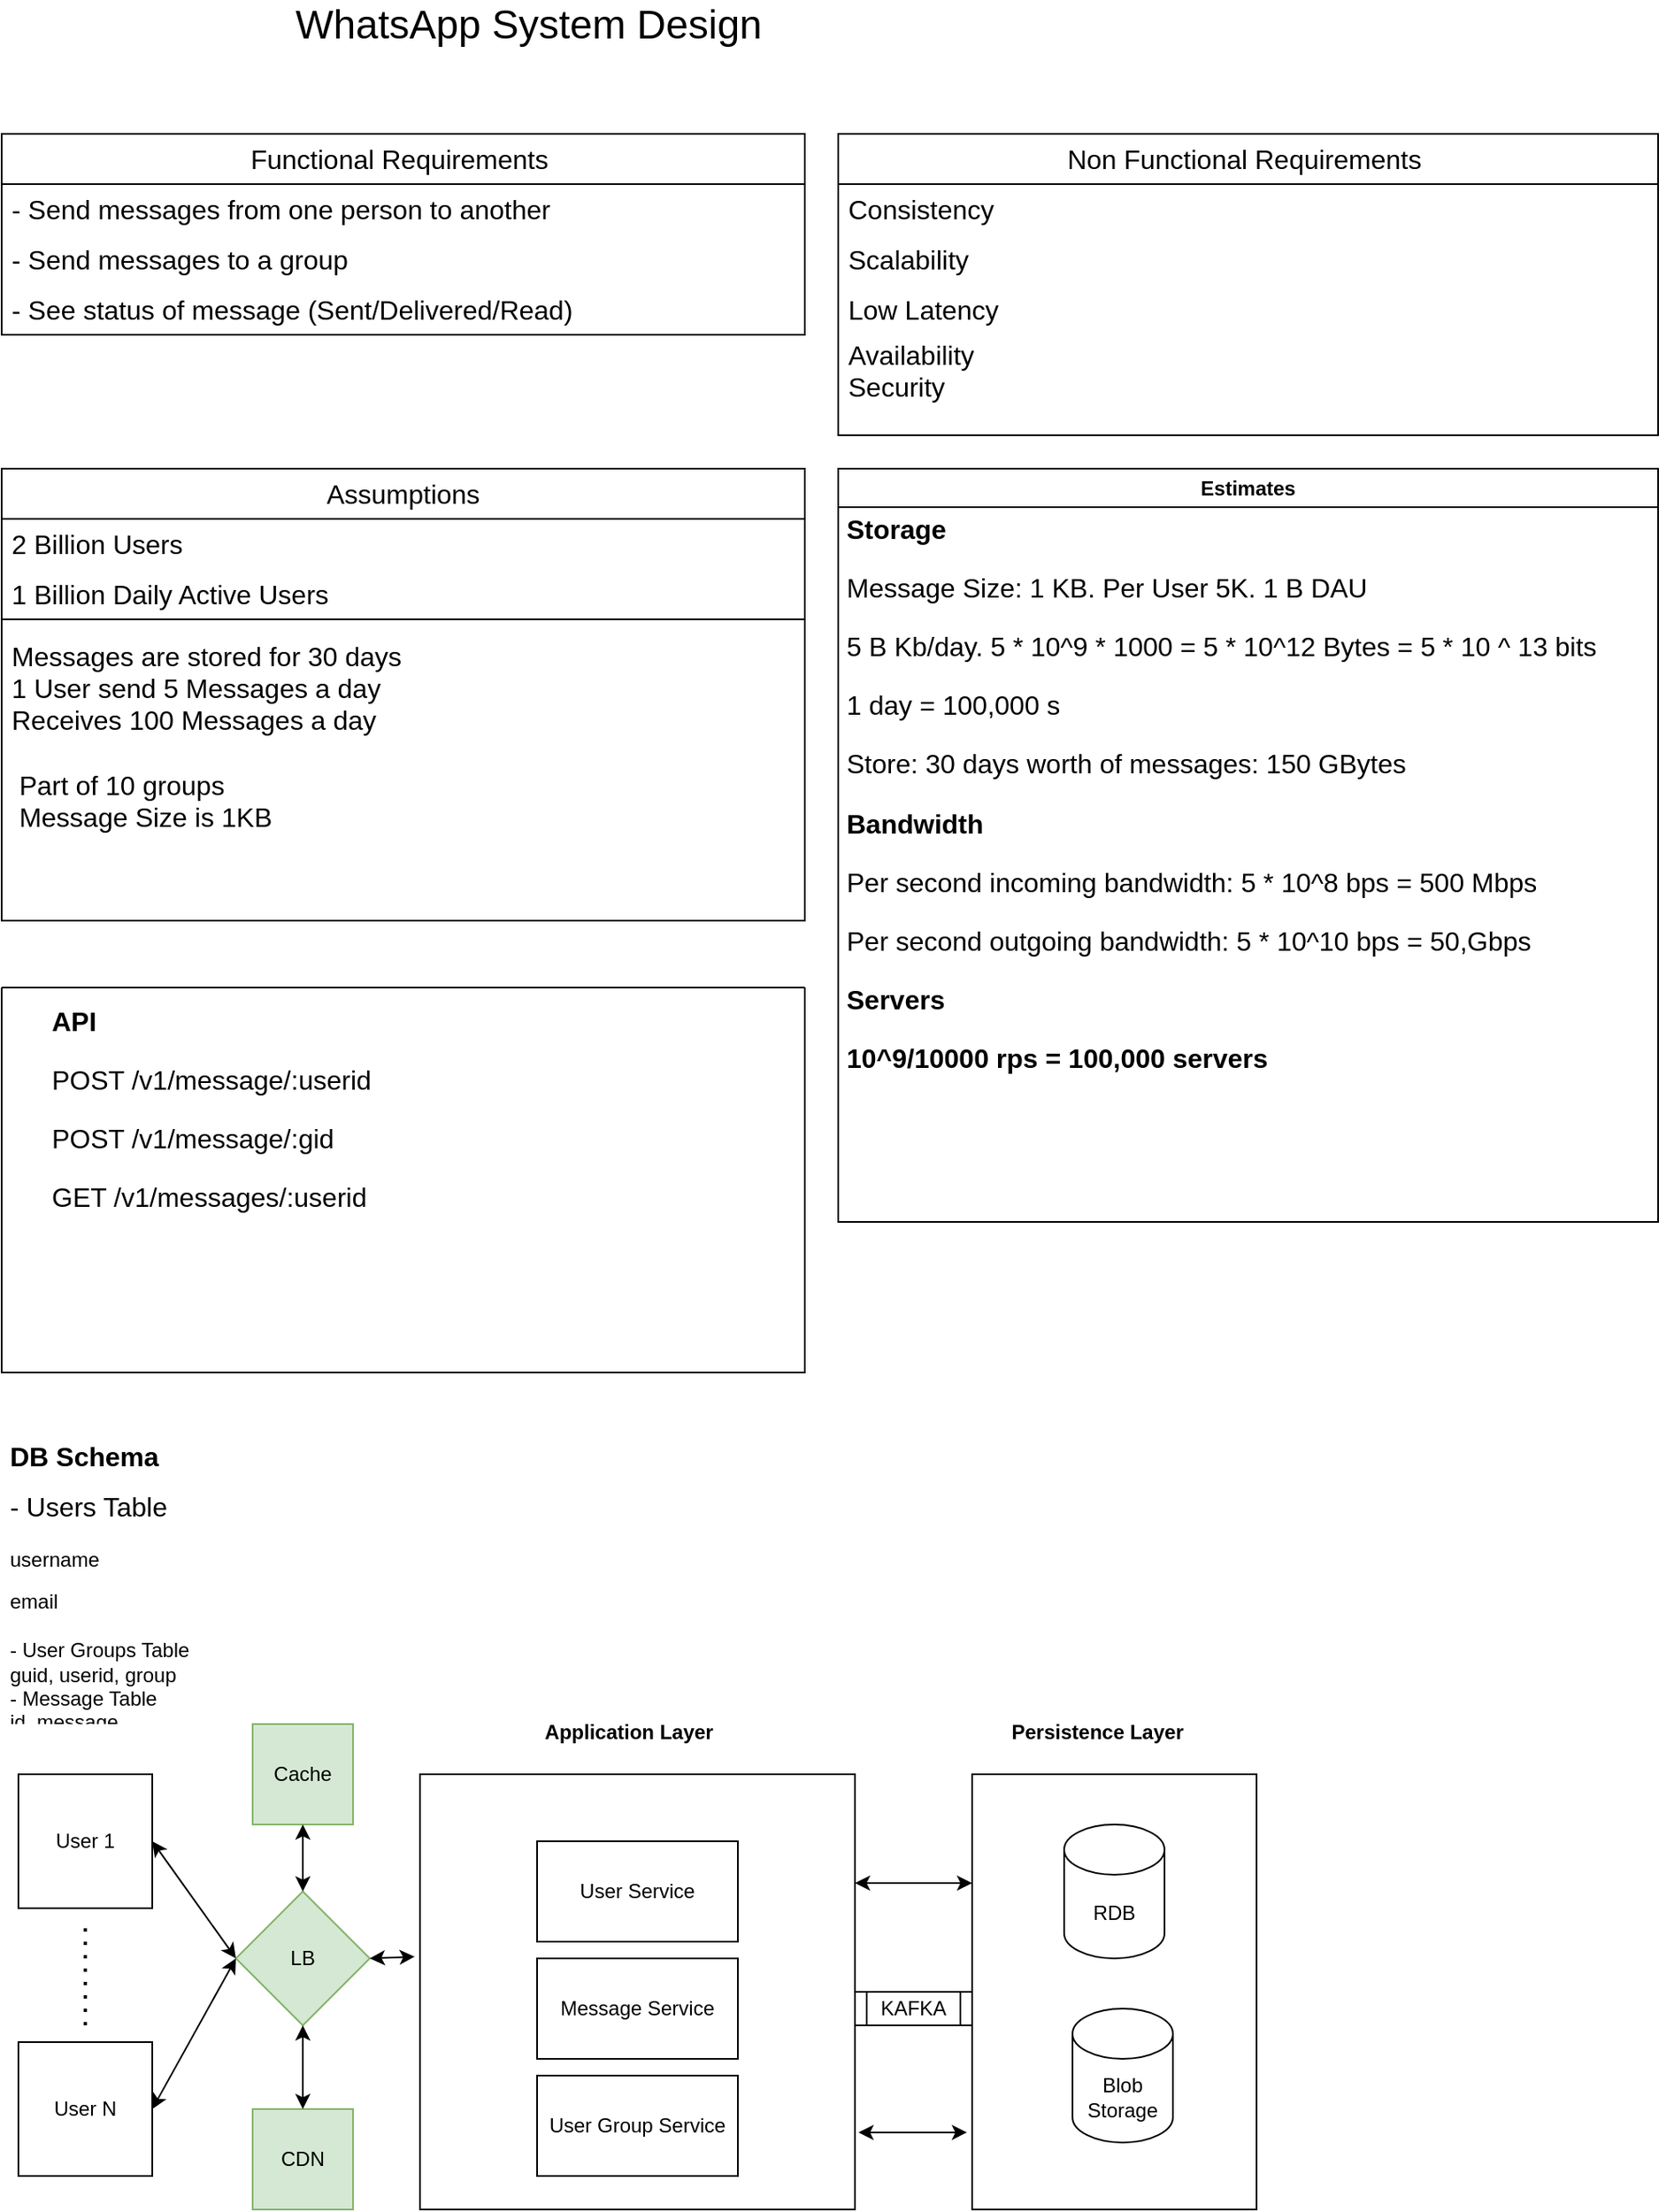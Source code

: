 <mxfile version="22.0.8" type="device">
  <diagram name="Page-1" id="htFCysOncU4eErCBTmEX">
    <mxGraphModel dx="954" dy="647" grid="1" gridSize="10" guides="1" tooltips="1" connect="1" arrows="1" fold="1" page="1" pageScale="1" pageWidth="850" pageHeight="1100" math="0" shadow="0">
      <root>
        <mxCell id="0" />
        <mxCell id="1" parent="0" />
        <mxCell id="RxtHRBdmFdkH2Ec5A_Ft-28" value="" style="rounded=0;whiteSpace=wrap;html=1;" vertex="1" parent="1">
          <mxGeometry x="70" y="410" width="480" height="180" as="geometry" />
        </mxCell>
        <mxCell id="RxtHRBdmFdkH2Ec5A_Ft-1" value="&lt;font style=&quot;font-size: 24px;&quot;&gt;WhatsApp System Design&lt;/font&gt;" style="text;html=1;strokeColor=none;fillColor=none;align=center;verticalAlign=middle;whiteSpace=wrap;rounded=0;" vertex="1" parent="1">
          <mxGeometry x="190" y="40" width="390" height="30" as="geometry" />
        </mxCell>
        <mxCell id="RxtHRBdmFdkH2Ec5A_Ft-8" value="Functional Requirements&amp;nbsp;" style="swimlane;fontStyle=0;childLayout=stackLayout;horizontal=1;startSize=30;horizontalStack=0;resizeParent=1;resizeParentMax=0;resizeLast=0;collapsible=1;marginBottom=0;whiteSpace=wrap;html=1;fontSize=16;" vertex="1" parent="1">
          <mxGeometry x="70" y="120" width="480" height="120" as="geometry" />
        </mxCell>
        <mxCell id="RxtHRBdmFdkH2Ec5A_Ft-9" value="- Send messages from one person to another" style="text;strokeColor=none;fillColor=none;align=left;verticalAlign=middle;spacingLeft=4;spacingRight=4;overflow=hidden;points=[[0,0.5],[1,0.5]];portConstraint=eastwest;rotatable=0;whiteSpace=wrap;html=1;fontSize=16;" vertex="1" parent="RxtHRBdmFdkH2Ec5A_Ft-8">
          <mxGeometry y="30" width="480" height="30" as="geometry" />
        </mxCell>
        <mxCell id="RxtHRBdmFdkH2Ec5A_Ft-10" value="- Send messages to a group" style="text;strokeColor=none;fillColor=none;align=left;verticalAlign=middle;spacingLeft=4;spacingRight=4;overflow=hidden;points=[[0,0.5],[1,0.5]];portConstraint=eastwest;rotatable=0;whiteSpace=wrap;html=1;fontSize=16;" vertex="1" parent="RxtHRBdmFdkH2Ec5A_Ft-8">
          <mxGeometry y="60" width="480" height="30" as="geometry" />
        </mxCell>
        <mxCell id="RxtHRBdmFdkH2Ec5A_Ft-11" value="- See status of message (Sent/Delivered/Read)" style="text;strokeColor=none;fillColor=none;align=left;verticalAlign=middle;spacingLeft=4;spacingRight=4;overflow=hidden;points=[[0,0.5],[1,0.5]];portConstraint=eastwest;rotatable=0;whiteSpace=wrap;html=1;fontSize=16;" vertex="1" parent="RxtHRBdmFdkH2Ec5A_Ft-8">
          <mxGeometry y="90" width="480" height="30" as="geometry" />
        </mxCell>
        <mxCell id="RxtHRBdmFdkH2Ec5A_Ft-12" style="edgeStyle=orthogonalEdgeStyle;rounded=0;orthogonalLoop=1;jettySize=auto;html=1;exitX=1;exitY=0.5;exitDx=0;exitDy=0;" edge="1" parent="RxtHRBdmFdkH2Ec5A_Ft-8" source="RxtHRBdmFdkH2Ec5A_Ft-10" target="RxtHRBdmFdkH2Ec5A_Ft-10">
          <mxGeometry relative="1" as="geometry" />
        </mxCell>
        <mxCell id="RxtHRBdmFdkH2Ec5A_Ft-13" value="Non Functional Requirements&amp;nbsp;" style="swimlane;fontStyle=0;childLayout=stackLayout;horizontal=1;startSize=30;horizontalStack=0;resizeParent=1;resizeParentMax=0;resizeLast=0;collapsible=1;marginBottom=0;whiteSpace=wrap;html=1;fontSize=16;" vertex="1" parent="1">
          <mxGeometry x="570" y="120" width="490" height="180" as="geometry" />
        </mxCell>
        <mxCell id="RxtHRBdmFdkH2Ec5A_Ft-14" value="Consistency" style="text;strokeColor=none;fillColor=none;align=left;verticalAlign=middle;spacingLeft=4;spacingRight=4;overflow=hidden;points=[[0,0.5],[1,0.5]];portConstraint=eastwest;rotatable=0;whiteSpace=wrap;html=1;fontSize=16;" vertex="1" parent="RxtHRBdmFdkH2Ec5A_Ft-13">
          <mxGeometry y="30" width="490" height="30" as="geometry" />
        </mxCell>
        <mxCell id="RxtHRBdmFdkH2Ec5A_Ft-15" value="Scalability" style="text;strokeColor=none;fillColor=none;align=left;verticalAlign=middle;spacingLeft=4;spacingRight=4;overflow=hidden;points=[[0,0.5],[1,0.5]];portConstraint=eastwest;rotatable=0;whiteSpace=wrap;html=1;fontSize=16;" vertex="1" parent="RxtHRBdmFdkH2Ec5A_Ft-13">
          <mxGeometry y="60" width="490" height="30" as="geometry" />
        </mxCell>
        <mxCell id="RxtHRBdmFdkH2Ec5A_Ft-18" value="Low Latency" style="text;strokeColor=none;fillColor=none;align=left;verticalAlign=middle;spacingLeft=4;spacingRight=4;overflow=hidden;points=[[0,0.5],[1,0.5]];portConstraint=eastwest;rotatable=0;whiteSpace=wrap;html=1;fontSize=16;" vertex="1" parent="RxtHRBdmFdkH2Ec5A_Ft-13">
          <mxGeometry y="90" width="490" height="30" as="geometry" />
        </mxCell>
        <mxCell id="RxtHRBdmFdkH2Ec5A_Ft-16" value="Availability&lt;br&gt;Security&lt;br&gt;&lt;br&gt;" style="text;strokeColor=none;fillColor=none;align=left;verticalAlign=middle;spacingLeft=4;spacingRight=4;overflow=hidden;points=[[0,0.5],[1,0.5]];portConstraint=eastwest;rotatable=0;whiteSpace=wrap;html=1;fontSize=16;" vertex="1" parent="RxtHRBdmFdkH2Ec5A_Ft-13">
          <mxGeometry y="120" width="490" height="60" as="geometry" />
        </mxCell>
        <mxCell id="RxtHRBdmFdkH2Ec5A_Ft-17" style="edgeStyle=orthogonalEdgeStyle;rounded=0;orthogonalLoop=1;jettySize=auto;html=1;exitX=1;exitY=0.5;exitDx=0;exitDy=0;" edge="1" parent="RxtHRBdmFdkH2Ec5A_Ft-13" source="RxtHRBdmFdkH2Ec5A_Ft-15" target="RxtHRBdmFdkH2Ec5A_Ft-15">
          <mxGeometry relative="1" as="geometry" />
        </mxCell>
        <mxCell id="RxtHRBdmFdkH2Ec5A_Ft-22" value="Assumptions" style="swimlane;fontStyle=0;childLayout=stackLayout;horizontal=1;startSize=30;horizontalStack=0;resizeParent=1;resizeParentMax=0;resizeLast=0;collapsible=1;marginBottom=0;whiteSpace=wrap;html=1;fontSize=16;" vertex="1" parent="1">
          <mxGeometry x="70" y="320" width="480" height="90" as="geometry" />
        </mxCell>
        <mxCell id="RxtHRBdmFdkH2Ec5A_Ft-23" value="2 Billion Users" style="text;strokeColor=none;fillColor=none;align=left;verticalAlign=middle;spacingLeft=4;spacingRight=4;overflow=hidden;points=[[0,0.5],[1,0.5]];portConstraint=eastwest;rotatable=0;whiteSpace=wrap;html=1;fontSize=16;" vertex="1" parent="RxtHRBdmFdkH2Ec5A_Ft-22">
          <mxGeometry y="30" width="480" height="30" as="geometry" />
        </mxCell>
        <mxCell id="RxtHRBdmFdkH2Ec5A_Ft-24" value="1 Billion Daily Active Users" style="text;strokeColor=none;fillColor=none;align=left;verticalAlign=middle;spacingLeft=4;spacingRight=4;overflow=hidden;points=[[0,0.5],[1,0.5]];portConstraint=eastwest;rotatable=0;whiteSpace=wrap;html=1;fontSize=16;" vertex="1" parent="RxtHRBdmFdkH2Ec5A_Ft-22">
          <mxGeometry y="60" width="480" height="30" as="geometry" />
        </mxCell>
        <mxCell id="RxtHRBdmFdkH2Ec5A_Ft-26" style="edgeStyle=orthogonalEdgeStyle;rounded=0;orthogonalLoop=1;jettySize=auto;html=1;exitX=1;exitY=0.5;exitDx=0;exitDy=0;" edge="1" parent="RxtHRBdmFdkH2Ec5A_Ft-22" source="RxtHRBdmFdkH2Ec5A_Ft-24" target="RxtHRBdmFdkH2Ec5A_Ft-24">
          <mxGeometry relative="1" as="geometry" />
        </mxCell>
        <mxCell id="RxtHRBdmFdkH2Ec5A_Ft-27" value="Estimates" style="swimlane;whiteSpace=wrap;html=1;" vertex="1" parent="1">
          <mxGeometry x="570" y="320" width="490" height="450" as="geometry" />
        </mxCell>
        <mxCell id="RxtHRBdmFdkH2Ec5A_Ft-30" value="&lt;h1 style=&quot;font-size: 16px;&quot;&gt;&lt;font style=&quot;font-size: 16px;&quot;&gt;Storage&lt;/font&gt;&lt;/h1&gt;&lt;p style=&quot;font-size: 16px;&quot;&gt;Message Size: 1 KB. Per User 5K. 1 B DAU&lt;/p&gt;&lt;p style=&quot;font-size: 16px;&quot;&gt;5 B Kb/day. 5 * 10^9 * 1000 = 5 * 10^12 Bytes = 5 * &lt;span style=&quot;white-space: pre;&quot;&gt;10 ^ 13 bits&lt;/span&gt;&lt;/p&gt;&lt;p style=&quot;font-size: 16px;&quot;&gt;&lt;span style=&quot;white-space: pre;&quot;&gt;1 day = 100,000 s&amp;nbsp;&lt;/span&gt;&lt;/p&gt;&lt;p style=&quot;font-size: 16px;&quot;&gt;&lt;span style=&quot;white-space: pre;&quot;&gt;Store: 30 days worth of messages: 150 GBytes&lt;/span&gt;&lt;/p&gt;&lt;p style=&quot;font-size: 16px;&quot;&gt;&lt;span style=&quot;white-space: pre;&quot;&gt;&lt;b&gt;Bandwidth&lt;/b&gt;&lt;/span&gt;&lt;/p&gt;&lt;p style=&quot;font-size: 16px;&quot;&gt;&lt;span style=&quot;white-space: pre;&quot;&gt;Per second incoming bandwidth: 5 * 10^8 bps = 500 Mbps&lt;/span&gt;&lt;/p&gt;&lt;p style=&quot;font-size: 16px;&quot;&gt;&lt;span style=&quot;white-space: pre;&quot;&gt;Per second outgoing bandwidth: 5 * 10^10 bps = 50,Gbps&lt;/span&gt;&lt;/p&gt;&lt;p style=&quot;font-size: 16px;&quot;&gt;&lt;span style=&quot;white-space: pre;&quot;&gt;&lt;b&gt;Servers&lt;/b&gt;&lt;/span&gt;&lt;/p&gt;&lt;p style=&quot;font-size: 16px;&quot;&gt;&lt;span style=&quot;white-space: pre;&quot;&gt;&lt;b&gt;10^9/10000 rps = 100,000 servers&lt;/b&gt;&lt;/span&gt;&lt;/p&gt;&lt;p style=&quot;font-size: 16px;&quot;&gt;&lt;span style=&quot;white-space: pre;&quot;&gt;&lt;b&gt;&lt;br&gt;&lt;/b&gt;&lt;/span&gt;&lt;/p&gt;" style="text;html=1;strokeColor=none;fillColor=none;spacing=5;spacingTop=-20;whiteSpace=wrap;overflow=hidden;rounded=0;" vertex="1" parent="RxtHRBdmFdkH2Ec5A_Ft-27">
          <mxGeometry y="26" width="490" height="374" as="geometry" />
        </mxCell>
        <mxCell id="RxtHRBdmFdkH2Ec5A_Ft-25" value="Messages are stored for 30 days&lt;br&gt;1 User send 5 Messages a day&lt;br&gt;Receives 100 Messages a day&lt;br&gt;&lt;br&gt;&amp;nbsp;Part of 10 groups&lt;br&gt;&amp;nbsp;Message Size is 1KB" style="text;strokeColor=none;fillColor=none;align=left;verticalAlign=middle;spacingLeft=4;spacingRight=4;overflow=hidden;points=[[0,0.5],[1,0.5]];portConstraint=eastwest;rotatable=0;whiteSpace=wrap;html=1;fontSize=16;" vertex="1" parent="1">
          <mxGeometry x="70" y="410" width="480" height="140" as="geometry" />
        </mxCell>
        <mxCell id="RxtHRBdmFdkH2Ec5A_Ft-33" value="" style="swimlane;startSize=0;" vertex="1" parent="1">
          <mxGeometry x="70" y="630" width="480" height="230" as="geometry" />
        </mxCell>
        <mxCell id="RxtHRBdmFdkH2Ec5A_Ft-34" value="&lt;h1 style=&quot;font-size: 16px;&quot;&gt;API&lt;/h1&gt;&lt;p style=&quot;font-size: 16px;&quot;&gt;POST /v1/message/:userid&lt;/p&gt;&lt;p style=&quot;font-size: 16px;&quot;&gt;POST /v1/message/:gid&lt;/p&gt;&lt;p style=&quot;font-size: 16px;&quot;&gt;GET /v1/messages/:userid&lt;/p&gt;&lt;p style=&quot;font-size: 16px;&quot;&gt;&amp;nbsp;&lt;/p&gt;" style="text;html=1;strokeColor=none;fillColor=none;spacing=5;spacingTop=-20;whiteSpace=wrap;overflow=hidden;rounded=0;" vertex="1" parent="RxtHRBdmFdkH2Ec5A_Ft-33">
          <mxGeometry x="25" y="10" width="330" height="190" as="geometry" />
        </mxCell>
        <mxCell id="RxtHRBdmFdkH2Ec5A_Ft-36" value="User 1" style="whiteSpace=wrap;html=1;aspect=fixed;" vertex="1" parent="1">
          <mxGeometry x="80" y="1100" width="80" height="80" as="geometry" />
        </mxCell>
        <mxCell id="RxtHRBdmFdkH2Ec5A_Ft-37" value="User N" style="whiteSpace=wrap;html=1;aspect=fixed;" vertex="1" parent="1">
          <mxGeometry x="80" y="1260" width="80" height="80" as="geometry" />
        </mxCell>
        <mxCell id="RxtHRBdmFdkH2Ec5A_Ft-38" value="" style="endArrow=none;dashed=1;html=1;dashPattern=1 3;strokeWidth=2;rounded=0;" edge="1" parent="1">
          <mxGeometry width="50" height="50" relative="1" as="geometry">
            <mxPoint x="120" y="1250" as="sourcePoint" />
            <mxPoint x="120" y="1190" as="targetPoint" />
          </mxGeometry>
        </mxCell>
        <mxCell id="RxtHRBdmFdkH2Ec5A_Ft-39" value="&lt;h1 style=&quot;font-size: 16px;&quot;&gt;&lt;font style=&quot;font-size: 16px;&quot;&gt;DB Schema&lt;/font&gt;&lt;/h1&gt;&lt;h1 style=&quot;font-size: 16px;&quot;&gt;&lt;span style=&quot;font-weight: 400;&quot;&gt;- Users Table&lt;/span&gt;&lt;/h1&gt;&lt;h1 style=&quot;font-size: 16px;&quot;&gt;&lt;span style=&quot;font-weight: 400; font-size: 12px;&quot;&gt;username&lt;/span&gt;&lt;/h1&gt;&lt;div&gt;email&lt;/div&gt;&lt;div&gt;&lt;br&gt;&lt;/div&gt;&lt;div&gt;&lt;span style=&quot;font-weight: 400;&quot;&gt;- User Groups Table&lt;/span&gt;&lt;/div&gt;&lt;div&gt;guid, userid, group&lt;/div&gt;&lt;div&gt;&lt;span style=&quot;font-weight: 400;&quot;&gt;- Message Table&lt;/span&gt;&lt;/div&gt;&lt;div&gt;&lt;span style=&quot;font-weight: 400;&quot;&gt;id, message&lt;/span&gt;&lt;/div&gt;&lt;div&gt;&lt;span style=&quot;font-weight: 400;&quot;&gt;&lt;br&gt;&lt;/span&gt;&lt;/div&gt;" style="text;html=1;strokeColor=none;fillColor=none;spacing=5;spacingTop=-20;whiteSpace=wrap;overflow=hidden;rounded=0;" vertex="1" parent="1">
          <mxGeometry x="70" y="900" width="340" height="170" as="geometry" />
        </mxCell>
        <mxCell id="RxtHRBdmFdkH2Ec5A_Ft-40" value="LB" style="rhombus;whiteSpace=wrap;html=1;fillColor=#d5e8d4;strokeColor=#82b366;" vertex="1" parent="1">
          <mxGeometry x="210" y="1170" width="80" height="80" as="geometry" />
        </mxCell>
        <mxCell id="RxtHRBdmFdkH2Ec5A_Ft-41" value="" style="whiteSpace=wrap;html=1;aspect=fixed;" vertex="1" parent="1">
          <mxGeometry x="320" y="1100" width="260" height="260" as="geometry" />
        </mxCell>
        <mxCell id="RxtHRBdmFdkH2Ec5A_Ft-42" value="User Service" style="rounded=0;whiteSpace=wrap;html=1;" vertex="1" parent="1">
          <mxGeometry x="390" y="1140" width="120" height="60" as="geometry" />
        </mxCell>
        <mxCell id="RxtHRBdmFdkH2Ec5A_Ft-43" value="Message Service" style="rounded=0;whiteSpace=wrap;html=1;" vertex="1" parent="1">
          <mxGeometry x="390" y="1210" width="120" height="60" as="geometry" />
        </mxCell>
        <mxCell id="RxtHRBdmFdkH2Ec5A_Ft-44" value="User Group Service" style="rounded=0;whiteSpace=wrap;html=1;" vertex="1" parent="1">
          <mxGeometry x="390" y="1280" width="120" height="60" as="geometry" />
        </mxCell>
        <mxCell id="RxtHRBdmFdkH2Ec5A_Ft-47" value="" style="rounded=0;whiteSpace=wrap;html=1;" vertex="1" parent="1">
          <mxGeometry x="650" y="1100" width="170" height="260" as="geometry" />
        </mxCell>
        <mxCell id="RxtHRBdmFdkH2Ec5A_Ft-48" value="RDB" style="shape=cylinder3;whiteSpace=wrap;html=1;boundedLbl=1;backgroundOutline=1;size=15;" vertex="1" parent="1">
          <mxGeometry x="705" y="1130" width="60" height="80" as="geometry" />
        </mxCell>
        <mxCell id="RxtHRBdmFdkH2Ec5A_Ft-49" value="Blob Storage" style="shape=cylinder3;whiteSpace=wrap;html=1;boundedLbl=1;backgroundOutline=1;size=15;" vertex="1" parent="1">
          <mxGeometry x="710" y="1240" width="60" height="80" as="geometry" />
        </mxCell>
        <mxCell id="RxtHRBdmFdkH2Ec5A_Ft-50" value="" style="endArrow=classic;startArrow=classic;html=1;rounded=0;exitX=1;exitY=0.5;exitDx=0;exitDy=0;entryX=0;entryY=0.5;entryDx=0;entryDy=0;" edge="1" parent="1" source="RxtHRBdmFdkH2Ec5A_Ft-36" target="RxtHRBdmFdkH2Ec5A_Ft-40">
          <mxGeometry width="50" height="50" relative="1" as="geometry">
            <mxPoint x="390" y="1100" as="sourcePoint" />
            <mxPoint x="440" y="1050" as="targetPoint" />
          </mxGeometry>
        </mxCell>
        <mxCell id="RxtHRBdmFdkH2Ec5A_Ft-51" value="" style="endArrow=classic;startArrow=classic;html=1;rounded=0;exitX=1;exitY=0.5;exitDx=0;exitDy=0;" edge="1" parent="1" source="RxtHRBdmFdkH2Ec5A_Ft-37">
          <mxGeometry width="50" height="50" relative="1" as="geometry">
            <mxPoint x="390" y="1100" as="sourcePoint" />
            <mxPoint x="210" y="1210" as="targetPoint" />
          </mxGeometry>
        </mxCell>
        <mxCell id="RxtHRBdmFdkH2Ec5A_Ft-52" value="" style="endArrow=classic;startArrow=classic;html=1;rounded=0;exitX=1;exitY=0.5;exitDx=0;exitDy=0;entryX=-0.012;entryY=0.419;entryDx=0;entryDy=0;entryPerimeter=0;" edge="1" parent="1" source="RxtHRBdmFdkH2Ec5A_Ft-40" target="RxtHRBdmFdkH2Ec5A_Ft-41">
          <mxGeometry width="50" height="50" relative="1" as="geometry">
            <mxPoint x="390" y="1100" as="sourcePoint" />
            <mxPoint x="440" y="1050" as="targetPoint" />
          </mxGeometry>
        </mxCell>
        <mxCell id="RxtHRBdmFdkH2Ec5A_Ft-53" value="Cache" style="rounded=0;whiteSpace=wrap;html=1;fillColor=#d5e8d4;strokeColor=#82b366;" vertex="1" parent="1">
          <mxGeometry x="220" y="1070" width="60" height="60" as="geometry" />
        </mxCell>
        <mxCell id="RxtHRBdmFdkH2Ec5A_Ft-54" value="CDN" style="rounded=0;whiteSpace=wrap;html=1;fillColor=#d5e8d4;strokeColor=#82b366;" vertex="1" parent="1">
          <mxGeometry x="220" y="1300" width="60" height="60" as="geometry" />
        </mxCell>
        <mxCell id="RxtHRBdmFdkH2Ec5A_Ft-55" value="KAFKA" style="shape=process;whiteSpace=wrap;html=1;backgroundOutline=1;" vertex="1" parent="1">
          <mxGeometry x="580" y="1230" width="70" height="20" as="geometry" />
        </mxCell>
        <mxCell id="RxtHRBdmFdkH2Ec5A_Ft-56" value="" style="endArrow=classic;startArrow=classic;html=1;rounded=0;exitX=1;exitY=0.25;exitDx=0;exitDy=0;entryX=0;entryY=0.25;entryDx=0;entryDy=0;" edge="1" parent="1" source="RxtHRBdmFdkH2Ec5A_Ft-41" target="RxtHRBdmFdkH2Ec5A_Ft-47">
          <mxGeometry width="50" height="50" relative="1" as="geometry">
            <mxPoint x="390" y="1100" as="sourcePoint" />
            <mxPoint x="440" y="1050" as="targetPoint" />
          </mxGeometry>
        </mxCell>
        <mxCell id="RxtHRBdmFdkH2Ec5A_Ft-57" value="" style="endArrow=classic;startArrow=classic;html=1;rounded=0;exitX=1.008;exitY=0.823;exitDx=0;exitDy=0;exitPerimeter=0;entryX=-0.018;entryY=0.823;entryDx=0;entryDy=0;entryPerimeter=0;" edge="1" parent="1" source="RxtHRBdmFdkH2Ec5A_Ft-41" target="RxtHRBdmFdkH2Ec5A_Ft-47">
          <mxGeometry width="50" height="50" relative="1" as="geometry">
            <mxPoint x="390" y="1100" as="sourcePoint" />
            <mxPoint x="440" y="1050" as="targetPoint" />
          </mxGeometry>
        </mxCell>
        <mxCell id="RxtHRBdmFdkH2Ec5A_Ft-58" value="&lt;b&gt;Application Layer&lt;/b&gt;" style="text;html=1;strokeColor=none;fillColor=none;align=center;verticalAlign=middle;whiteSpace=wrap;rounded=0;" vertex="1" parent="1">
          <mxGeometry x="390" y="1060" width="110" height="30" as="geometry" />
        </mxCell>
        <mxCell id="RxtHRBdmFdkH2Ec5A_Ft-59" value="&lt;b&gt;Persistence Layer&lt;/b&gt;" style="text;html=1;strokeColor=none;fillColor=none;align=center;verticalAlign=middle;whiteSpace=wrap;rounded=0;" vertex="1" parent="1">
          <mxGeometry x="670" y="1060" width="110" height="30" as="geometry" />
        </mxCell>
        <mxCell id="RxtHRBdmFdkH2Ec5A_Ft-60" value="" style="endArrow=classic;startArrow=classic;html=1;rounded=0;exitX=0.5;exitY=0;exitDx=0;exitDy=0;entryX=0.5;entryY=1;entryDx=0;entryDy=0;" edge="1" parent="1" source="RxtHRBdmFdkH2Ec5A_Ft-54" target="RxtHRBdmFdkH2Ec5A_Ft-40">
          <mxGeometry width="50" height="50" relative="1" as="geometry">
            <mxPoint x="390" y="1270" as="sourcePoint" />
            <mxPoint x="440" y="1220" as="targetPoint" />
          </mxGeometry>
        </mxCell>
        <mxCell id="RxtHRBdmFdkH2Ec5A_Ft-61" value="" style="endArrow=classic;startArrow=classic;html=1;rounded=0;exitX=0.5;exitY=1;exitDx=0;exitDy=0;entryX=0.5;entryY=0;entryDx=0;entryDy=0;" edge="1" parent="1" source="RxtHRBdmFdkH2Ec5A_Ft-53" target="RxtHRBdmFdkH2Ec5A_Ft-40">
          <mxGeometry width="50" height="50" relative="1" as="geometry">
            <mxPoint x="390" y="1270" as="sourcePoint" />
            <mxPoint x="440" y="1220" as="targetPoint" />
          </mxGeometry>
        </mxCell>
      </root>
    </mxGraphModel>
  </diagram>
</mxfile>
